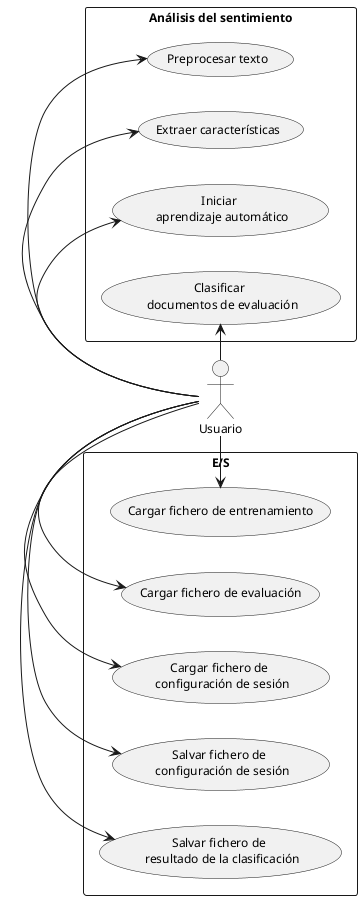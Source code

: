 @startuml
left to right direction
skinparam packageStyle rect
skinparam DefaultFontSize 12
skinparam DefaultFontName "Hoefler Text"
rectangle "E/S" {
  (Cargar fichero de entrenamiento) as loadtraintsv
  (Cargar fichero de evaluación) as loadtesttsv
  (Cargar fichero de \n configuración de sesión)  as loadyaml
  (Salvar fichero de \n configuración de sesión) as saveyaml
  (Salvar fichero de \n resultado de la clasificación) as savesubmissioncsv
}
:Usuario:
loadtraintsv <- :Usuario:
loadtesttsv <- :Usuario:
loadyaml <- :Usuario:
saveyaml <- :Usuario:
savesubmissioncsv <- :Usuario:
rectangle "Análisis del sentimiento" {
  (Preprocesar texto) as preproc
  (Extraer características) as features
  (Iniciar \n aprendizaje automático) as learn
  (Clasificar \n documentos de evaluación) as classify
}
:Usuario: -> preproc
:Usuario: -> features
:Usuario: -> learn
:Usuario: -> classify
@enduml
